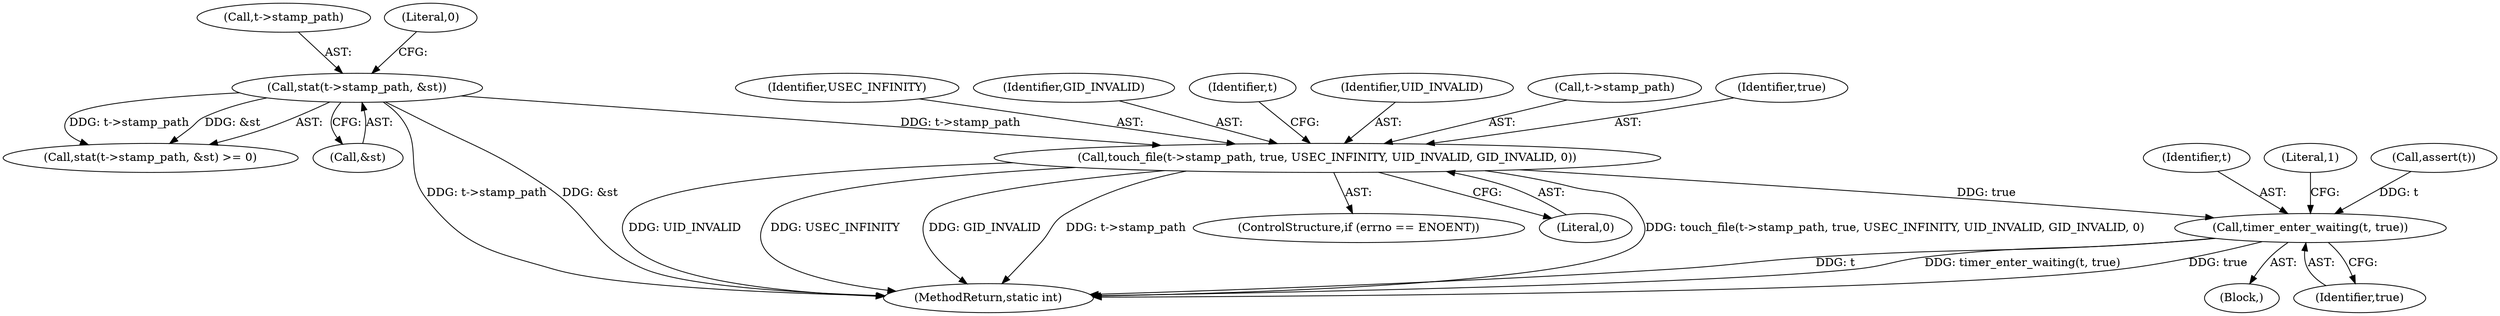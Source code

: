 digraph "1_systemd_ee735086f8670be1591fa9593e80dd60163a7a2f_2@del" {
"1000182" [label="(Call,touch_file(t->stamp_path, true, USEC_INFINITY, UID_INVALID, GID_INVALID, 0))"];
"1000159" [label="(Call,stat(t->stamp_path, &st))"];
"1000196" [label="(Call,timer_enter_waiting(t, true))"];
"1000187" [label="(Identifier,USEC_INFINITY)"];
"1000197" [label="(Identifier,t)"];
"1000198" [label="(Identifier,true)"];
"1000163" [label="(Call,&st)"];
"1000200" [label="(Literal,1)"];
"1000111" [label="(Call,assert(t))"];
"1000160" [label="(Call,t->stamp_path)"];
"1000178" [label="(ControlStructure,if (errno == ENOENT))"];
"1000190" [label="(Literal,0)"];
"1000104" [label="(Block,)"];
"1000165" [label="(Literal,0)"];
"1000196" [label="(Call,timer_enter_waiting(t, true))"];
"1000189" [label="(Identifier,GID_INVALID)"];
"1000193" [label="(Identifier,t)"];
"1000182" [label="(Call,touch_file(t->stamp_path, true, USEC_INFINITY, UID_INVALID, GID_INVALID, 0))"];
"1000188" [label="(Identifier,UID_INVALID)"];
"1000183" [label="(Call,t->stamp_path)"];
"1000159" [label="(Call,stat(t->stamp_path, &st))"];
"1000186" [label="(Identifier,true)"];
"1000201" [label="(MethodReturn,static int)"];
"1000158" [label="(Call,stat(t->stamp_path, &st) >= 0)"];
"1000182" -> "1000178"  [label="AST: "];
"1000182" -> "1000190"  [label="CFG: "];
"1000183" -> "1000182"  [label="AST: "];
"1000186" -> "1000182"  [label="AST: "];
"1000187" -> "1000182"  [label="AST: "];
"1000188" -> "1000182"  [label="AST: "];
"1000189" -> "1000182"  [label="AST: "];
"1000190" -> "1000182"  [label="AST: "];
"1000193" -> "1000182"  [label="CFG: "];
"1000182" -> "1000201"  [label="DDG: touch_file(t->stamp_path, true, USEC_INFINITY, UID_INVALID, GID_INVALID, 0)"];
"1000182" -> "1000201"  [label="DDG: UID_INVALID"];
"1000182" -> "1000201"  [label="DDG: USEC_INFINITY"];
"1000182" -> "1000201"  [label="DDG: GID_INVALID"];
"1000182" -> "1000201"  [label="DDG: t->stamp_path"];
"1000159" -> "1000182"  [label="DDG: t->stamp_path"];
"1000182" -> "1000196"  [label="DDG: true"];
"1000159" -> "1000158"  [label="AST: "];
"1000159" -> "1000163"  [label="CFG: "];
"1000160" -> "1000159"  [label="AST: "];
"1000163" -> "1000159"  [label="AST: "];
"1000165" -> "1000159"  [label="CFG: "];
"1000159" -> "1000201"  [label="DDG: t->stamp_path"];
"1000159" -> "1000201"  [label="DDG: &st"];
"1000159" -> "1000158"  [label="DDG: t->stamp_path"];
"1000159" -> "1000158"  [label="DDG: &st"];
"1000196" -> "1000104"  [label="AST: "];
"1000196" -> "1000198"  [label="CFG: "];
"1000197" -> "1000196"  [label="AST: "];
"1000198" -> "1000196"  [label="AST: "];
"1000200" -> "1000196"  [label="CFG: "];
"1000196" -> "1000201"  [label="DDG: t"];
"1000196" -> "1000201"  [label="DDG: timer_enter_waiting(t, true)"];
"1000196" -> "1000201"  [label="DDG: true"];
"1000111" -> "1000196"  [label="DDG: t"];
}
